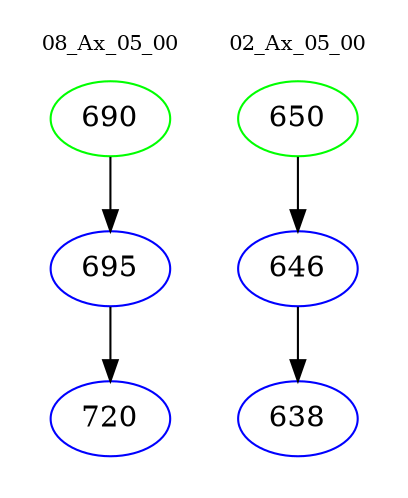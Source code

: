 digraph{
subgraph cluster_0 {
color = white
label = "08_Ax_05_00";
fontsize=10;
T0_690 [label="690", color="green"]
T0_690 -> T0_695 [color="black"]
T0_695 [label="695", color="blue"]
T0_695 -> T0_720 [color="black"]
T0_720 [label="720", color="blue"]
}
subgraph cluster_1 {
color = white
label = "02_Ax_05_00";
fontsize=10;
T1_650 [label="650", color="green"]
T1_650 -> T1_646 [color="black"]
T1_646 [label="646", color="blue"]
T1_646 -> T1_638 [color="black"]
T1_638 [label="638", color="blue"]
}
}
